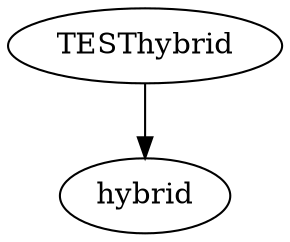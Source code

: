 /* Created by mdot for Matlab */
digraph m2html {
  TESThybrid -> hybrid;

  TESThybrid [URL="TESThybrid.html"];
  hybrid [URL="hybrid.html"];
}